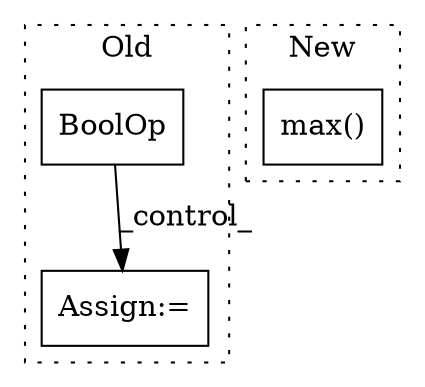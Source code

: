 digraph G {
subgraph cluster0 {
1 [label="BoolOp" a="72" s="11000" l="48" shape="box"];
3 [label="Assign:=" a="68" s="11397" l="3" shape="box"];
label = "Old";
style="dotted";
}
subgraph cluster1 {
2 [label="max()" a="75" s="11941,11949" l="7,1" shape="box"];
label = "New";
style="dotted";
}
1 -> 3 [label="_control_"];
}